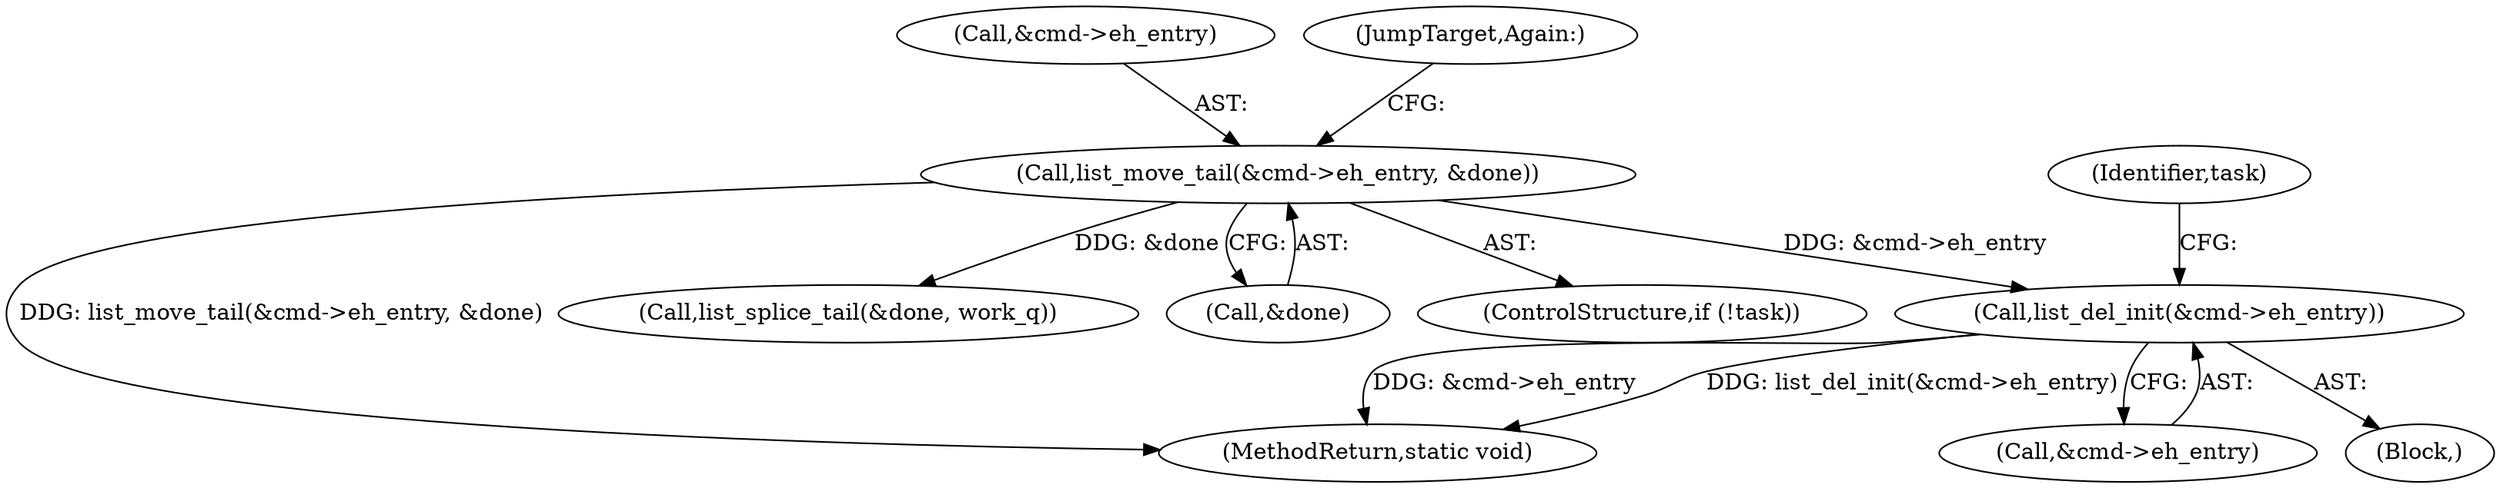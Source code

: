 digraph "0_linux_318aaf34f1179b39fa9c30fa0f3288b645beee39_1@pointer" {
"1000172" [label="(Call,list_del_init(&cmd->eh_entry))"];
"1000158" [label="(Call,list_move_tail(&cmd->eh_entry, &done))"];
"1000405" [label="(MethodReturn,static void)"];
"1000387" [label="(Call,list_splice_tail(&done, work_q))"];
"1000163" [label="(Call,&done)"];
"1000172" [label="(Call,list_del_init(&cmd->eh_entry))"];
"1000155" [label="(ControlStructure,if (!task))"];
"1000159" [label="(Call,&cmd->eh_entry)"];
"1000180" [label="(Identifier,task)"];
"1000173" [label="(Call,&cmd->eh_entry)"];
"1000158" [label="(Call,list_move_tail(&cmd->eh_entry, &done))"];
"1000165" [label="(JumpTarget,Again:)"];
"1000166" [label="(Block,)"];
"1000172" -> "1000166"  [label="AST: "];
"1000172" -> "1000173"  [label="CFG: "];
"1000173" -> "1000172"  [label="AST: "];
"1000180" -> "1000172"  [label="CFG: "];
"1000172" -> "1000405"  [label="DDG: list_del_init(&cmd->eh_entry)"];
"1000172" -> "1000405"  [label="DDG: &cmd->eh_entry"];
"1000158" -> "1000172"  [label="DDG: &cmd->eh_entry"];
"1000158" -> "1000155"  [label="AST: "];
"1000158" -> "1000163"  [label="CFG: "];
"1000159" -> "1000158"  [label="AST: "];
"1000163" -> "1000158"  [label="AST: "];
"1000165" -> "1000158"  [label="CFG: "];
"1000158" -> "1000405"  [label="DDG: list_move_tail(&cmd->eh_entry, &done)"];
"1000158" -> "1000387"  [label="DDG: &done"];
}
